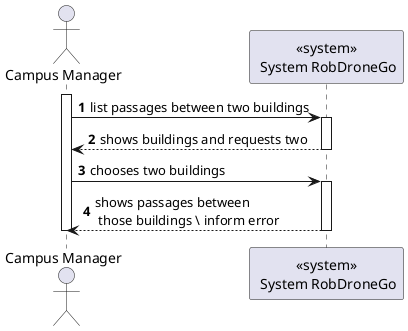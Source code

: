 @startuml
autonumber

actor "Campus Manager" as usr

participant "<<system>>\n System RobDroneGo" as sys

activate usr
    usr -> sys : list passages between two buildings
    activate sys
        sys --> usr : shows buildings and requests two
    deactivate sys

    usr -> sys : chooses two buildings
    activate sys
        sys --> usr: shows passages between\n those buildings \ inform error

    deactivate sys
deactivate usr

@enduml
